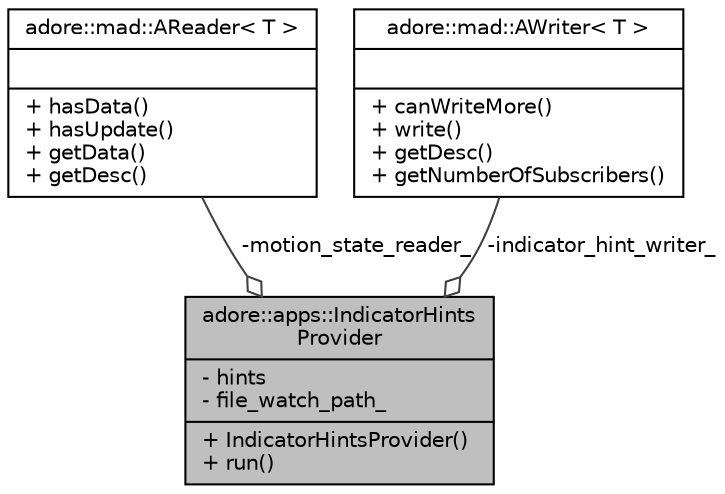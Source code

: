 digraph "adore::apps::IndicatorHintsProvider"
{
 // LATEX_PDF_SIZE
  edge [fontname="Helvetica",fontsize="10",labelfontname="Helvetica",labelfontsize="10"];
  node [fontname="Helvetica",fontsize="10",shape=record];
  Node1 [label="{adore::apps::IndicatorHints\lProvider\n|- hints\l- file_watch_path_\l|+ IndicatorHintsProvider()\l+ run()\l}",height=0.2,width=0.4,color="black", fillcolor="grey75", style="filled", fontcolor="black",tooltip="A node to gather indicator hint data and provide it e.g. for laneview computation or tactical decisio..."];
  Node2 -> Node1 [color="grey25",fontsize="10",style="solid",label=" -motion_state_reader_" ,arrowhead="odiamond",fontname="Helvetica"];
  Node2 [label="{adore::mad::AReader\< T \>\n||+ hasData()\l+ hasUpdate()\l+ getData()\l+ getDesc()\l}",height=0.2,width=0.4,color="black", fillcolor="white", style="filled",URL="$classadore_1_1mad_1_1AReader.html",tooltip=" "];
  Node3 -> Node1 [color="grey25",fontsize="10",style="solid",label=" -indicator_hint_writer_" ,arrowhead="odiamond",fontname="Helvetica"];
  Node3 [label="{adore::mad::AWriter\< T \>\n||+ canWriteMore()\l+ write()\l+ getDesc()\l+ getNumberOfSubscribers()\l}",height=0.2,width=0.4,color="black", fillcolor="white", style="filled",URL="$classadore_1_1mad_1_1AWriter.html",tooltip=" "];
}
